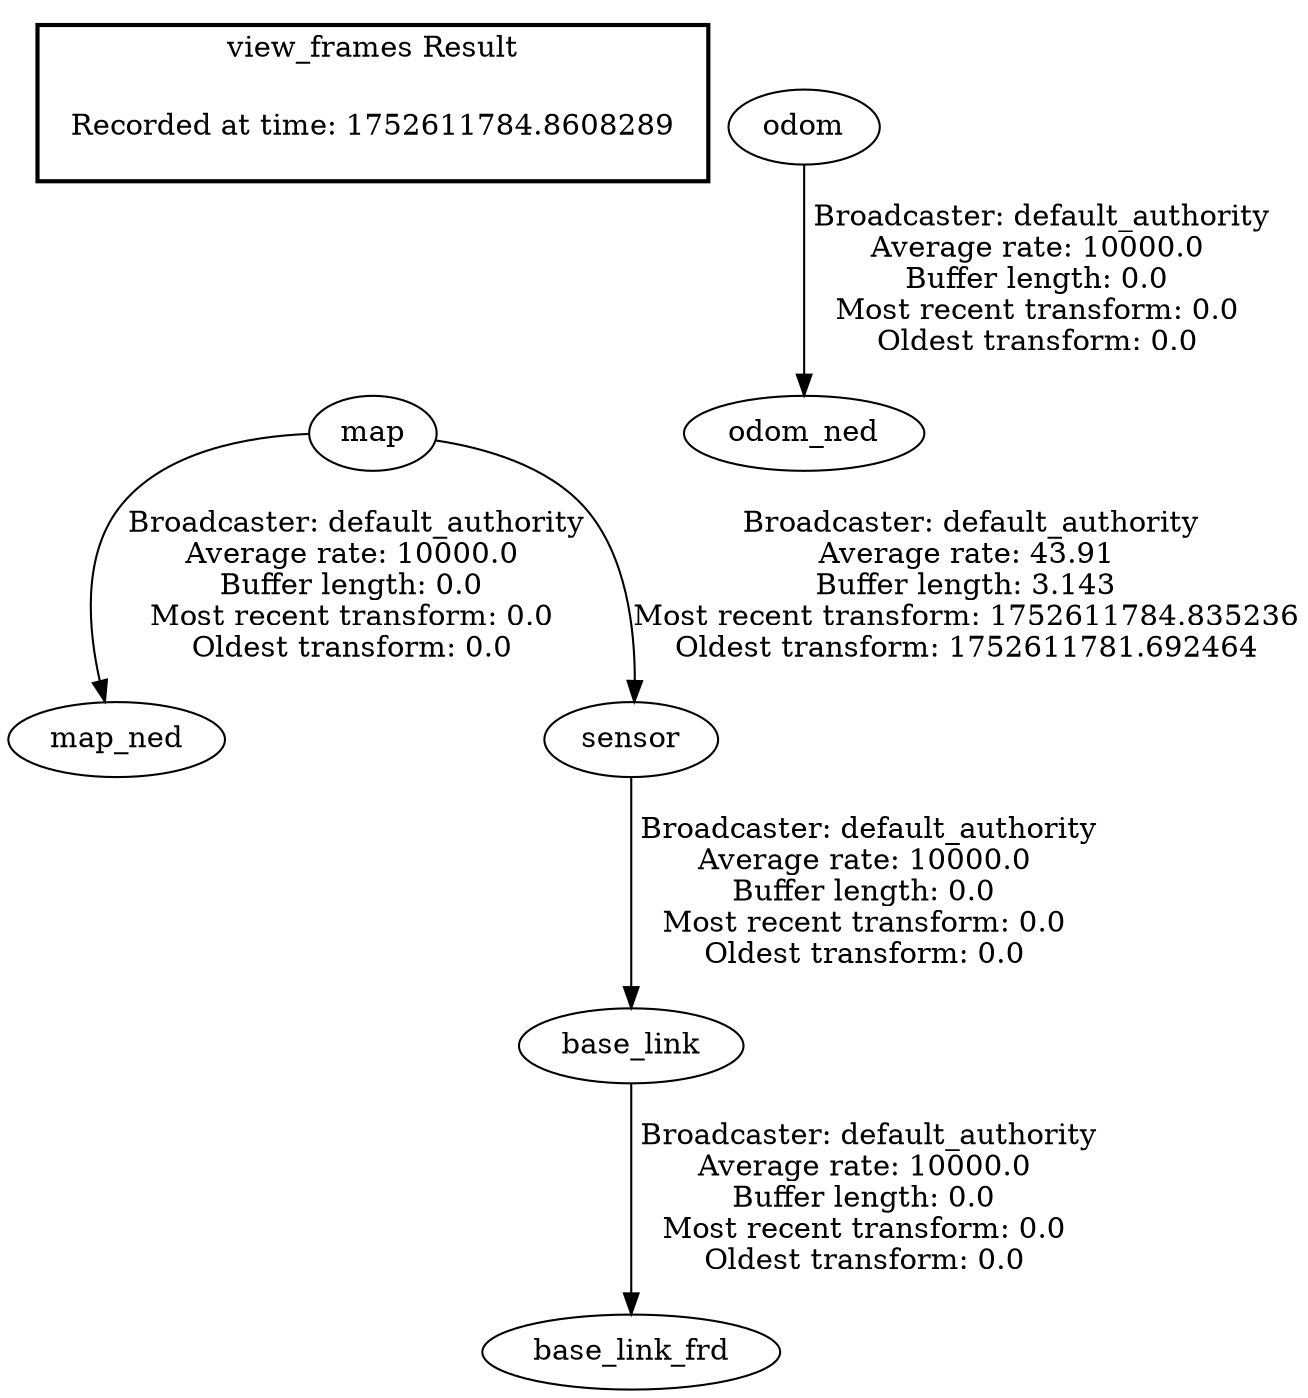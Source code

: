 digraph G {
"map" -> "map_ned"[label=" Broadcaster: default_authority\nAverage rate: 10000.0\nBuffer length: 0.0\nMost recent transform: 0.0\nOldest transform: 0.0\n"];
"odom" -> "odom_ned"[label=" Broadcaster: default_authority\nAverage rate: 10000.0\nBuffer length: 0.0\nMost recent transform: 0.0\nOldest transform: 0.0\n"];
"base_link" -> "base_link_frd"[label=" Broadcaster: default_authority\nAverage rate: 10000.0\nBuffer length: 0.0\nMost recent transform: 0.0\nOldest transform: 0.0\n"];
"sensor" -> "base_link"[label=" Broadcaster: default_authority\nAverage rate: 10000.0\nBuffer length: 0.0\nMost recent transform: 0.0\nOldest transform: 0.0\n"];
"map" -> "sensor"[label=" Broadcaster: default_authority\nAverage rate: 43.91\nBuffer length: 3.143\nMost recent transform: 1752611784.835236\nOldest transform: 1752611781.692464\n"];
edge [style=invis];
 subgraph cluster_legend { style=bold; color=black; label ="view_frames Result";
"Recorded at time: 1752611784.8608289"[ shape=plaintext ] ;
}->"map";
}